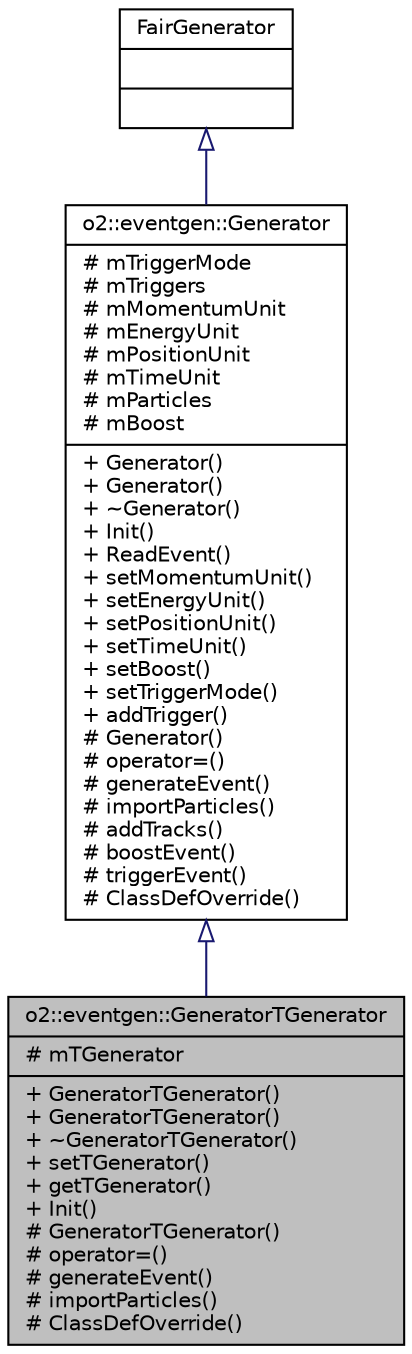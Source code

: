 digraph "o2::eventgen::GeneratorTGenerator"
{
 // INTERACTIVE_SVG=YES
  bgcolor="transparent";
  edge [fontname="Helvetica",fontsize="10",labelfontname="Helvetica",labelfontsize="10"];
  node [fontname="Helvetica",fontsize="10",shape=record];
  Node0 [label="{o2::eventgen::GeneratorTGenerator\n|# mTGenerator\l|+ GeneratorTGenerator()\l+ GeneratorTGenerator()\l+ ~GeneratorTGenerator()\l+ setTGenerator()\l+ getTGenerator()\l+ Init()\l# GeneratorTGenerator()\l# operator=()\l# generateEvent()\l# importParticles()\l# ClassDefOverride()\l}",height=0.2,width=0.4,color="black", fillcolor="grey75", style="filled", fontcolor="black"];
  Node1 -> Node0 [dir="back",color="midnightblue",fontsize="10",style="solid",arrowtail="onormal",fontname="Helvetica"];
  Node1 [label="{o2::eventgen::Generator\n|# mTriggerMode\l# mTriggers\l# mMomentumUnit\l# mEnergyUnit\l# mPositionUnit\l# mTimeUnit\l# mParticles\l# mBoost\l|+ Generator()\l+ Generator()\l+ ~Generator()\l+ Init()\l+ ReadEvent()\l+ setMomentumUnit()\l+ setEnergyUnit()\l+ setPositionUnit()\l+ setTimeUnit()\l+ setBoost()\l+ setTriggerMode()\l+ addTrigger()\l# Generator()\l# operator=()\l# generateEvent()\l# importParticles()\l# addTracks()\l# boostEvent()\l# triggerEvent()\l# ClassDefOverride()\l}",height=0.2,width=0.4,color="black",URL="$d3/da7/classo2_1_1eventgen_1_1Generator.html"];
  Node2 -> Node1 [dir="back",color="midnightblue",fontsize="10",style="solid",arrowtail="onormal",fontname="Helvetica"];
  Node2 [label="{FairGenerator\n||}",height=0.2,width=0.4,color="black",URL="$df/d40/classFairGenerator.html"];
}
